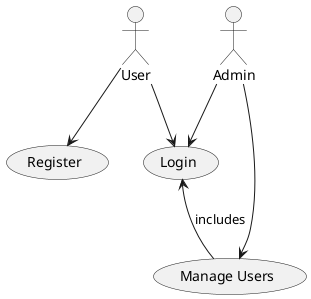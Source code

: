 @startuml
'ユースケース図（use case diagram）
actor User
actor Admin

usecase "Login" as UC1
usecase "Register" as UC2
usecase "Manage Users" as UC3

User --> UC1
User --> UC2
Admin --> UC1
Admin --> UC3
UC1 <-- UC3: includes

@enduml
